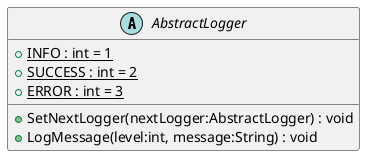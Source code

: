 @startuml
abstract class AbstractLogger {
    + {static} INFO : int = 1
    + {static} SUCCESS : int = 2
    + {static} ERROR : int = 3
    + SetNextLogger(nextLogger:AbstractLogger) : void
    + LogMessage(level:int, message:String) : void
}
@enduml
